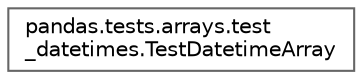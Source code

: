 digraph "Graphical Class Hierarchy"
{
 // LATEX_PDF_SIZE
  bgcolor="transparent";
  edge [fontname=Helvetica,fontsize=10,labelfontname=Helvetica,labelfontsize=10];
  node [fontname=Helvetica,fontsize=10,shape=box,height=0.2,width=0.4];
  rankdir="LR";
  Node0 [id="Node000000",label="pandas.tests.arrays.test\l_datetimes.TestDatetimeArray",height=0.2,width=0.4,color="grey40", fillcolor="white", style="filled",URL="$d9/d66/classpandas_1_1tests_1_1arrays_1_1test__datetimes_1_1TestDatetimeArray.html",tooltip=" "];
}
